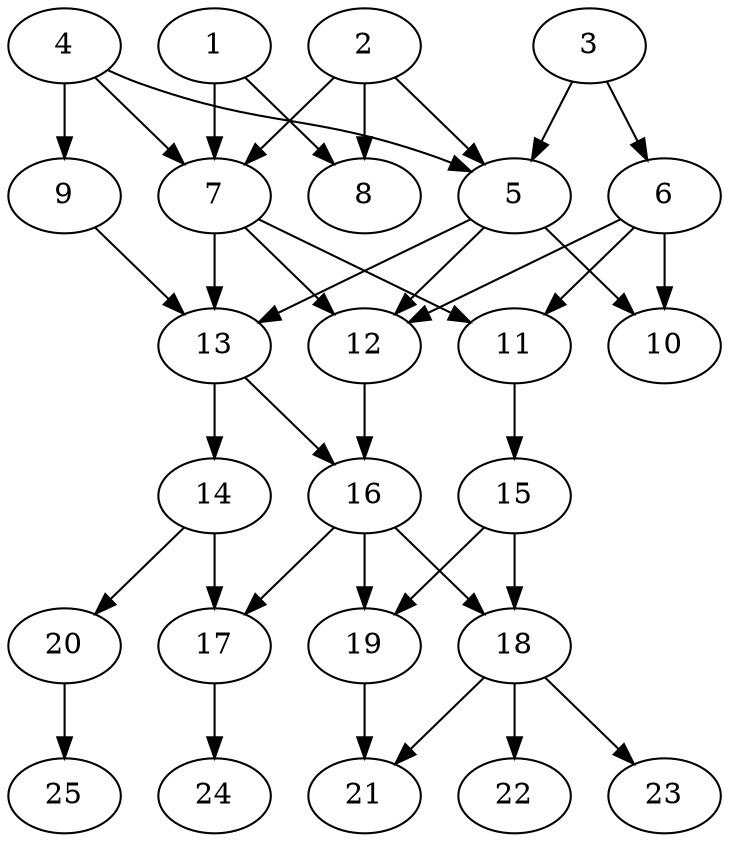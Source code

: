 // DAG automatically generated by daggen at Thu Oct  3 14:00:39 2019
// ./daggen --dot -n 25 --ccr 0.4 --fat 0.5 --regular 0.5 --density 0.7 --mindata 5242880 --maxdata 52428800 
digraph G {
  1 [size="18798080", alpha="0.17", expect_size="7519232"] 
  1 -> 7 [size ="7519232"]
  1 -> 8 [size ="7519232"]
  2 [size="86269440", alpha="0.09", expect_size="34507776"] 
  2 -> 5 [size ="34507776"]
  2 -> 7 [size ="34507776"]
  2 -> 8 [size ="34507776"]
  3 [size="61895680", alpha="0.03", expect_size="24758272"] 
  3 -> 5 [size ="24758272"]
  3 -> 6 [size ="24758272"]
  4 [size="122915840", alpha="0.16", expect_size="49166336"] 
  4 -> 5 [size ="49166336"]
  4 -> 7 [size ="49166336"]
  4 -> 9 [size ="49166336"]
  5 [size="76439040", alpha="0.14", expect_size="30575616"] 
  5 -> 10 [size ="30575616"]
  5 -> 12 [size ="30575616"]
  5 -> 13 [size ="30575616"]
  6 [size="49804800", alpha="0.13", expect_size="19921920"] 
  6 -> 10 [size ="19921920"]
  6 -> 11 [size ="19921920"]
  6 -> 12 [size ="19921920"]
  7 [size="35197440", alpha="0.08", expect_size="14078976"] 
  7 -> 11 [size ="14078976"]
  7 -> 12 [size ="14078976"]
  7 -> 13 [size ="14078976"]
  8 [size="88678400", alpha="0.02", expect_size="35471360"] 
  9 [size="116206080", alpha="0.01", expect_size="46482432"] 
  9 -> 13 [size ="46482432"]
  10 [size="68293120", alpha="0.13", expect_size="27317248"] 
  11 [size="41781760", alpha="0.10", expect_size="16712704"] 
  11 -> 15 [size ="16712704"]
  12 [size="26823680", alpha="0.01", expect_size="10729472"] 
  12 -> 16 [size ="10729472"]
  13 [size="78594560", alpha="0.07", expect_size="31437824"] 
  13 -> 14 [size ="31437824"]
  13 -> 16 [size ="31437824"]
  14 [size="95854080", alpha="0.00", expect_size="38341632"] 
  14 -> 17 [size ="38341632"]
  14 -> 20 [size ="38341632"]
  15 [size="73415680", alpha="0.04", expect_size="29366272"] 
  15 -> 18 [size ="29366272"]
  15 -> 19 [size ="29366272"]
  16 [size="37662720", alpha="0.05", expect_size="15065088"] 
  16 -> 17 [size ="15065088"]
  16 -> 18 [size ="15065088"]
  16 -> 19 [size ="15065088"]
  17 [size="114972160", alpha="0.05", expect_size="45988864"] 
  17 -> 24 [size ="45988864"]
  18 [size="46819840", alpha="0.12", expect_size="18727936"] 
  18 -> 21 [size ="18727936"]
  18 -> 22 [size ="18727936"]
  18 -> 23 [size ="18727936"]
  19 [size="59041280", alpha="0.13", expect_size="23616512"] 
  19 -> 21 [size ="23616512"]
  20 [size="64791040", alpha="0.02", expect_size="25916416"] 
  20 -> 25 [size ="25916416"]
  21 [size="23406080", alpha="0.12", expect_size="9362432"] 
  22 [size="83837440", alpha="0.14", expect_size="33534976"] 
  23 [size="88847360", alpha="0.05", expect_size="35538944"] 
  24 [size="13483520", alpha="0.14", expect_size="5393408"] 
  25 [size="14312960", alpha="0.14", expect_size="5725184"] 
}
